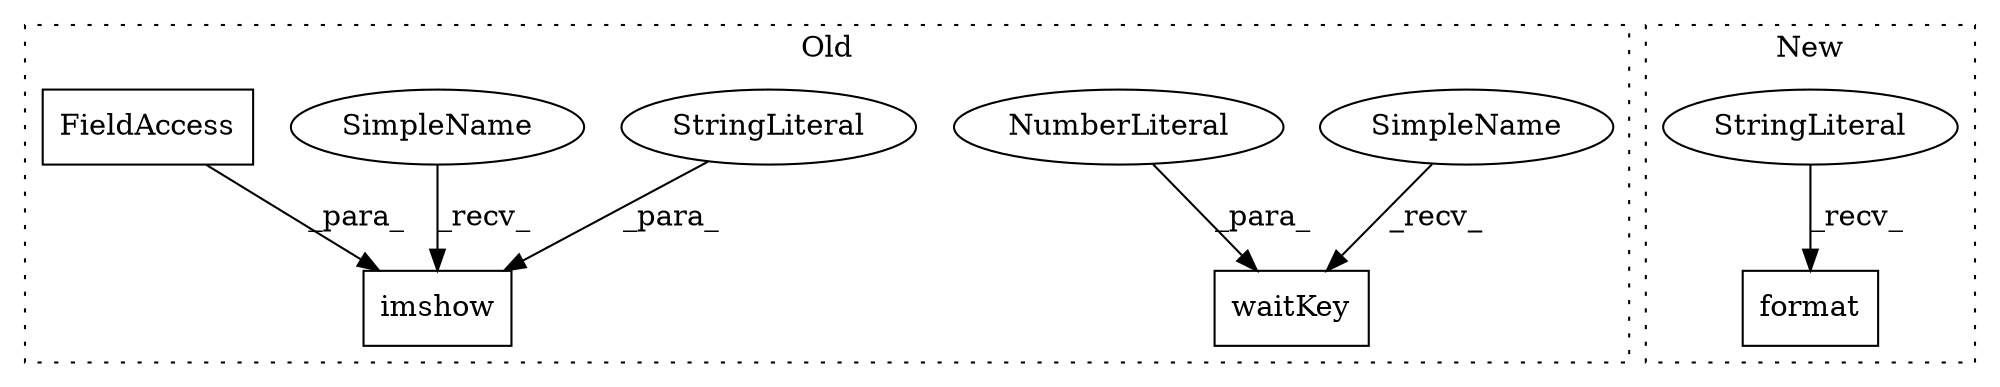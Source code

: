 digraph G {
subgraph cluster0 {
1 [label="imshow" a="32" s="3551,3567" l="7,1" shape="box"];
4 [label="StringLiteral" a="45" s="3558" l="5" shape="ellipse"];
5 [label="waitKey" a="32" s="3580,3589" l="8,1" shape="box"];
6 [label="NumberLiteral" a="34" s="3588" l="1" shape="ellipse"];
7 [label="FieldAccess" a="22" s="3564" l="3" shape="box"];
8 [label="SimpleName" a="42" s="3576" l="3" shape="ellipse"];
9 [label="SimpleName" a="42" s="3547" l="3" shape="ellipse"];
label = "Old";
style="dotted";
}
subgraph cluster1 {
2 [label="format" a="32" s="2636,2659" l="7,1" shape="box"];
3 [label="StringLiteral" a="45" s="2617" l="18" shape="ellipse"];
label = "New";
style="dotted";
}
3 -> 2 [label="_recv_"];
4 -> 1 [label="_para_"];
6 -> 5 [label="_para_"];
7 -> 1 [label="_para_"];
8 -> 5 [label="_recv_"];
9 -> 1 [label="_recv_"];
}